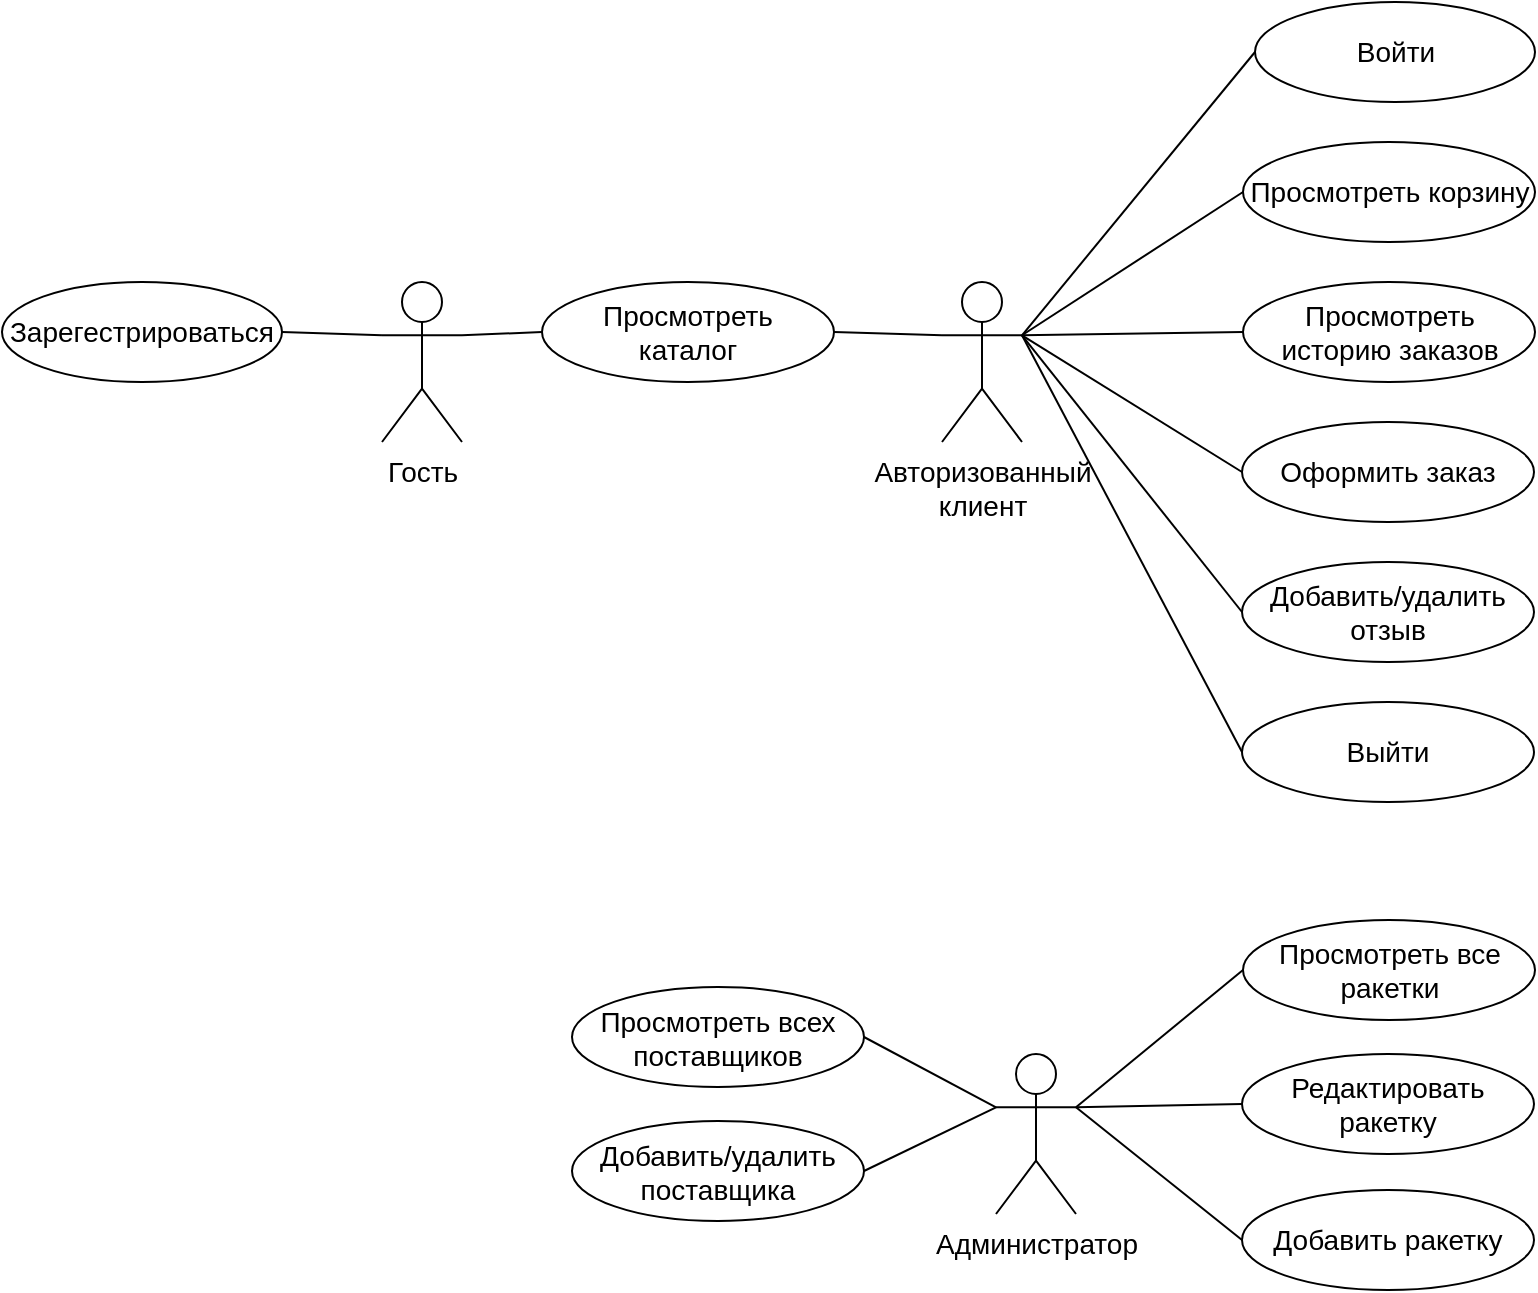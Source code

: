 <mxfile version="24.5.3" type="device">
  <diagram id="gvh3Hm5pyqRmRrKiED2f" name="Страница — 2">
    <mxGraphModel dx="478" dy="684" grid="0" gridSize="10" guides="1" tooltips="1" connect="1" arrows="1" fold="1" page="1" pageScale="1" pageWidth="827" pageHeight="1169" math="0" shadow="0">
      <root>
        <mxCell id="0" />
        <mxCell id="1" parent="0" />
        <mxCell id="bBu1zgxIarCQx-9ZuRau-4" style="edgeStyle=none;rounded=0;orthogonalLoop=1;jettySize=auto;html=1;entryX=1;entryY=0.5;entryDx=0;entryDy=0;strokeColor=default;align=center;verticalAlign=middle;fontFamily=Helvetica;fontSize=14;fontColor=default;labelBackgroundColor=default;endArrow=none;endFill=0;exitX=0;exitY=0.333;exitDx=0;exitDy=0;exitPerimeter=0;" parent="1" source="KgC3VI3_XV5hWjITczKB-27" target="bBu1zgxIarCQx-9ZuRau-2" edge="1">
          <mxGeometry relative="1" as="geometry">
            <mxPoint x="518" y="560" as="sourcePoint" />
          </mxGeometry>
        </mxCell>
        <mxCell id="bBu1zgxIarCQx-9ZuRau-5" style="edgeStyle=none;rounded=0;orthogonalLoop=1;jettySize=auto;html=1;exitX=1;exitY=0.333;exitDx=0;exitDy=0;exitPerimeter=0;entryX=0;entryY=0.5;entryDx=0;entryDy=0;strokeColor=default;align=center;verticalAlign=middle;fontFamily=Helvetica;fontSize=14;fontColor=default;labelBackgroundColor=default;endArrow=none;endFill=0;" parent="1" source="KgC3VI3_XV5hWjITczKB-27" target="bBu1zgxIarCQx-9ZuRau-1" edge="1">
          <mxGeometry relative="1" as="geometry" />
        </mxCell>
        <mxCell id="HsQEB7sMwdgDtGSgqcQV-1" style="rounded=0;orthogonalLoop=1;jettySize=auto;html=1;exitX=0;exitY=0.333;exitDx=0;exitDy=0;exitPerimeter=0;entryX=1;entryY=0.5;entryDx=0;entryDy=0;endArrow=none;endFill=0;" parent="1" source="KgC3VI3_XV5hWjITczKB-27" target="KgC3VI3_XV5hWjITczKB-37" edge="1">
          <mxGeometry relative="1" as="geometry" />
        </mxCell>
        <mxCell id="KgC3VI3_XV5hWjITczKB-27" value="Администратор" style="shape=umlActor;verticalLabelPosition=bottom;verticalAlign=top;html=1;outlineConnect=0;fontSize=14;container=0;" parent="1" vertex="1">
          <mxGeometry x="527" y="566" width="40" height="80" as="geometry" />
        </mxCell>
        <mxCell id="KgC3VI3_XV5hWjITczKB-35" value="" style="edgeStyle=none;shape=connector;rounded=0;orthogonalLoop=1;jettySize=auto;html=1;exitX=1;exitY=0.333;exitDx=0;exitDy=0;exitPerimeter=0;entryX=0;entryY=0.5;entryDx=0;entryDy=0;labelBackgroundColor=default;strokeColor=default;align=center;verticalAlign=middle;fontFamily=Helvetica;fontSize=14;fontColor=default;endArrow=none;endFill=0;" parent="1" source="KgC3VI3_XV5hWjITczKB-27" target="KgC3VI3_XV5hWjITczKB-36" edge="1">
          <mxGeometry relative="1" as="geometry">
            <mxPoint x="328" y="732" as="targetPoint" />
            <mxPoint x="577" y="563" as="sourcePoint" />
          </mxGeometry>
        </mxCell>
        <mxCell id="KgC3VI3_XV5hWjITczKB-36" value="Добавить ракетку" style="ellipse;whiteSpace=wrap;html=1;flipV=0;flipH=0;fontSize=14;container=0;" parent="1" vertex="1">
          <mxGeometry x="650" y="634" width="146" height="50" as="geometry" />
        </mxCell>
        <mxCell id="KgC3VI3_XV5hWjITczKB-37" value="Добавить/удалить&lt;br style=&quot;border-color: var(--border-color);&quot;&gt;поставщика" style="ellipse;whiteSpace=wrap;html=1;flipV=0;flipH=0;fontSize=14;container=0;" parent="1" vertex="1">
          <mxGeometry x="315" y="599.5" width="146" height="50" as="geometry" />
        </mxCell>
        <mxCell id="KgC3VI3_XV5hWjITczKB-3" value="Гость" style="shape=umlActor;verticalLabelPosition=bottom;verticalAlign=top;html=1;outlineConnect=0;flipV=0;flipH=0;fontSize=14;container=0;" parent="1" vertex="1">
          <mxGeometry x="220" y="180" width="40" height="80" as="geometry" />
        </mxCell>
        <mxCell id="KgC3VI3_XV5hWjITczKB-4" value="Авторизованный&lt;br style=&quot;font-size: 14px;&quot;&gt;клиент" style="shape=umlActor;verticalLabelPosition=bottom;verticalAlign=top;html=1;outlineConnect=0;flipV=0;flipH=0;fontSize=14;container=0;" parent="1" vertex="1">
          <mxGeometry x="500" y="180" width="40" height="80" as="geometry" />
        </mxCell>
        <mxCell id="KgC3VI3_XV5hWjITczKB-5" style="edgeStyle=none;shape=connector;rounded=0;orthogonalLoop=1;jettySize=auto;html=1;exitX=1;exitY=0.333;exitDx=0;exitDy=0;exitPerimeter=0;entryX=0;entryY=0.5;entryDx=0;entryDy=0;labelBackgroundColor=default;strokeColor=default;align=center;verticalAlign=middle;fontFamily=Helvetica;fontSize=14;fontColor=default;endArrow=none;endFill=0;" parent="1" source="KgC3VI3_XV5hWjITczKB-4" target="KgC3VI3_XV5hWjITczKB-14" edge="1">
          <mxGeometry relative="1" as="geometry" />
        </mxCell>
        <mxCell id="KgC3VI3_XV5hWjITczKB-6" style="edgeStyle=none;shape=connector;rounded=0;orthogonalLoop=1;jettySize=auto;html=1;exitX=1;exitY=0.333;exitDx=0;exitDy=0;exitPerimeter=0;entryX=0;entryY=0.5;entryDx=0;entryDy=0;labelBackgroundColor=default;strokeColor=default;align=center;verticalAlign=middle;fontFamily=Helvetica;fontSize=14;fontColor=default;endArrow=none;endFill=0;" parent="1" source="KgC3VI3_XV5hWjITczKB-4" target="KgC3VI3_XV5hWjITczKB-19" edge="1">
          <mxGeometry relative="1" as="geometry">
            <mxPoint x="690.0" y="466.5" as="targetPoint" />
          </mxGeometry>
        </mxCell>
        <mxCell id="KgC3VI3_XV5hWjITczKB-7" style="edgeStyle=none;shape=connector;rounded=0;orthogonalLoop=1;jettySize=auto;html=1;exitX=1;exitY=0.333;exitDx=0;exitDy=0;exitPerimeter=0;entryX=0;entryY=0.5;entryDx=0;entryDy=0;labelBackgroundColor=default;strokeColor=default;align=center;verticalAlign=middle;fontFamily=Helvetica;fontSize=14;fontColor=default;endArrow=none;endFill=0;" parent="1" source="KgC3VI3_XV5hWjITczKB-4" target="KgC3VI3_XV5hWjITczKB-15" edge="1">
          <mxGeometry relative="1" as="geometry" />
        </mxCell>
        <mxCell id="KgC3VI3_XV5hWjITczKB-8" style="edgeStyle=none;shape=connector;rounded=0;orthogonalLoop=1;jettySize=auto;html=1;exitX=1;exitY=0.333;exitDx=0;exitDy=0;exitPerimeter=0;entryX=0;entryY=0.5;entryDx=0;entryDy=0;labelBackgroundColor=default;strokeColor=default;align=center;verticalAlign=middle;fontFamily=Helvetica;fontSize=14;fontColor=default;endArrow=none;endFill=0;" parent="1" source="KgC3VI3_XV5hWjITczKB-4" target="KgC3VI3_XV5hWjITczKB-16" edge="1">
          <mxGeometry relative="1" as="geometry" />
        </mxCell>
        <mxCell id="KgC3VI3_XV5hWjITczKB-9" style="edgeStyle=none;shape=connector;rounded=0;orthogonalLoop=1;jettySize=auto;html=1;exitX=1;exitY=0.333;exitDx=0;exitDy=0;exitPerimeter=0;entryX=0;entryY=0.5;entryDx=0;entryDy=0;labelBackgroundColor=default;strokeColor=default;align=center;verticalAlign=middle;fontFamily=Helvetica;fontSize=14;fontColor=default;endArrow=none;endFill=0;" parent="1" source="KgC3VI3_XV5hWjITczKB-4" target="KgC3VI3_XV5hWjITczKB-18" edge="1">
          <mxGeometry relative="1" as="geometry">
            <mxPoint x="720.0" y="367.5" as="targetPoint" />
          </mxGeometry>
        </mxCell>
        <mxCell id="KgC3VI3_XV5hWjITczKB-10" value="Зарегестрироваться" style="ellipse;whiteSpace=wrap;html=1;flipV=0;flipH=0;fontSize=14;container=0;" parent="1" vertex="1">
          <mxGeometry x="30" y="180" width="140" height="50" as="geometry" />
        </mxCell>
        <mxCell id="KgC3VI3_XV5hWjITczKB-11" style="rounded=0;orthogonalLoop=1;jettySize=auto;html=1;exitX=0;exitY=0.5;exitDx=0;exitDy=0;endArrow=none;endFill=0;entryX=1;entryY=0.333;entryDx=0;entryDy=0;entryPerimeter=0;" parent="1" source="KgC3VI3_XV5hWjITczKB-17" target="KgC3VI3_XV5hWjITczKB-4" edge="1">
          <mxGeometry relative="1" as="geometry">
            <mxPoint x="560" y="210" as="targetPoint" />
          </mxGeometry>
        </mxCell>
        <mxCell id="KgC3VI3_XV5hWjITczKB-12" style="edgeStyle=none;shape=connector;rounded=0;orthogonalLoop=1;jettySize=auto;html=1;exitX=1;exitY=0.5;exitDx=0;exitDy=0;entryX=0;entryY=0.333;entryDx=0;entryDy=0;entryPerimeter=0;labelBackgroundColor=default;strokeColor=default;align=center;verticalAlign=middle;fontFamily=Helvetica;fontSize=11;fontColor=default;endArrow=none;endFill=0;" parent="1" source="KgC3VI3_XV5hWjITczKB-10" target="KgC3VI3_XV5hWjITczKB-3" edge="1">
          <mxGeometry relative="1" as="geometry" />
        </mxCell>
        <mxCell id="KgC3VI3_XV5hWjITczKB-13" value="" style="group" parent="1" vertex="1" connectable="0">
          <mxGeometry x="650" y="40" width="146.5" height="400" as="geometry" />
        </mxCell>
        <mxCell id="KgC3VI3_XV5hWjITczKB-14" value="Войти" style="ellipse;whiteSpace=wrap;html=1;flipV=0;flipH=0;fontSize=14;container=0;" parent="KgC3VI3_XV5hWjITczKB-13" vertex="1">
          <mxGeometry x="6.5" width="140" height="50" as="geometry" />
        </mxCell>
        <mxCell id="KgC3VI3_XV5hWjITczKB-15" value="Просмотреть корзину" style="ellipse;whiteSpace=wrap;html=1;flipV=0;flipH=0;fontSize=14;container=0;" parent="KgC3VI3_XV5hWjITczKB-13" vertex="1">
          <mxGeometry x="0.5" y="70" width="146" height="50" as="geometry" />
        </mxCell>
        <mxCell id="KgC3VI3_XV5hWjITczKB-16" value="Просмотреть &lt;br&gt;историю заказов" style="ellipse;whiteSpace=wrap;html=1;flipV=0;flipH=0;fontSize=14;container=0;" parent="KgC3VI3_XV5hWjITczKB-13" vertex="1">
          <mxGeometry x="0.5" y="140" width="146" height="50" as="geometry" />
        </mxCell>
        <mxCell id="KgC3VI3_XV5hWjITczKB-17" value="Оформить заказ" style="ellipse;whiteSpace=wrap;html=1;flipV=0;flipH=0;fontSize=14;container=0;" parent="KgC3VI3_XV5hWjITczKB-13" vertex="1">
          <mxGeometry y="210" width="146" height="50" as="geometry" />
        </mxCell>
        <mxCell id="KgC3VI3_XV5hWjITczKB-18" value="Добавить/удалить отзыв" style="ellipse;whiteSpace=wrap;html=1;flipV=0;flipH=0;fontSize=14;container=0;" parent="KgC3VI3_XV5hWjITczKB-13" vertex="1">
          <mxGeometry y="280" width="146" height="50" as="geometry" />
        </mxCell>
        <mxCell id="KgC3VI3_XV5hWjITczKB-19" value="Выйти" style="ellipse;whiteSpace=wrap;html=1;flipV=0;flipH=0;fontSize=14;container=0;" parent="KgC3VI3_XV5hWjITczKB-13" vertex="1">
          <mxGeometry y="350" width="146" height="50" as="geometry" />
        </mxCell>
        <mxCell id="KgC3VI3_XV5hWjITczKB-20" value="Просмотреть&lt;br style=&quot;border-color: var(--border-color);&quot;&gt;каталог" style="ellipse;whiteSpace=wrap;html=1;fontSize=14;container=0;" parent="1" vertex="1">
          <mxGeometry x="300" y="180" width="146" height="50" as="geometry" />
        </mxCell>
        <mxCell id="KgC3VI3_XV5hWjITczKB-21" style="edgeStyle=none;shape=connector;rounded=0;orthogonalLoop=1;jettySize=auto;html=1;exitX=1;exitY=0.333;exitDx=0;exitDy=0;exitPerimeter=0;entryX=0;entryY=0.5;entryDx=0;entryDy=0;labelBackgroundColor=default;strokeColor=default;align=center;verticalAlign=middle;fontFamily=Helvetica;fontSize=11;fontColor=default;endArrow=none;endFill=0;" parent="1" source="KgC3VI3_XV5hWjITczKB-3" target="KgC3VI3_XV5hWjITczKB-20" edge="1">
          <mxGeometry relative="1" as="geometry" />
        </mxCell>
        <mxCell id="KgC3VI3_XV5hWjITczKB-22" style="edgeStyle=none;shape=connector;rounded=0;orthogonalLoop=1;jettySize=auto;html=1;exitX=0;exitY=0.333;exitDx=0;exitDy=0;exitPerimeter=0;entryX=1;entryY=0.5;entryDx=0;entryDy=0;labelBackgroundColor=default;strokeColor=default;align=center;verticalAlign=middle;fontFamily=Helvetica;fontSize=11;fontColor=default;endArrow=none;endFill=0;" parent="1" source="KgC3VI3_XV5hWjITczKB-4" target="KgC3VI3_XV5hWjITczKB-20" edge="1">
          <mxGeometry relative="1" as="geometry" />
        </mxCell>
        <mxCell id="2FOBA9yftlI5AmWJWFGz-4" value="Редактировать&lt;br style=&quot;font-size: 14px;&quot;&gt;ракетку" style="ellipse;whiteSpace=wrap;html=1;fontSize=14;container=0;" parent="1" vertex="1">
          <mxGeometry x="650" y="566" width="146" height="50" as="geometry" />
        </mxCell>
        <mxCell id="2FOBA9yftlI5AmWJWFGz-6" style="edgeStyle=none;rounded=0;orthogonalLoop=1;jettySize=auto;html=1;strokeColor=default;align=center;verticalAlign=middle;fontFamily=Helvetica;fontSize=11;fontColor=default;labelBackgroundColor=default;endArrow=none;endFill=0;exitX=0;exitY=0.5;exitDx=0;exitDy=0;entryX=1;entryY=0.333;entryDx=0;entryDy=0;entryPerimeter=0;" parent="1" source="2FOBA9yftlI5AmWJWFGz-4" target="KgC3VI3_XV5hWjITczKB-27" edge="1">
          <mxGeometry relative="1" as="geometry">
            <mxPoint x="625" y="581" as="sourcePoint" />
            <mxPoint x="570" y="572" as="targetPoint" />
          </mxGeometry>
        </mxCell>
        <mxCell id="bBu1zgxIarCQx-9ZuRau-1" value="Просмотреть все ракетки" style="ellipse;whiteSpace=wrap;html=1;flipV=0;flipH=0;fontSize=14;container=0;" parent="1" vertex="1">
          <mxGeometry x="650.5" y="499" width="146" height="50" as="geometry" />
        </mxCell>
        <mxCell id="bBu1zgxIarCQx-9ZuRau-2" value="Просмотреть всех поставщиков" style="ellipse;whiteSpace=wrap;html=1;flipV=0;flipH=0;fontSize=14;container=0;" parent="1" vertex="1">
          <mxGeometry x="315" y="532.5" width="146" height="50" as="geometry" />
        </mxCell>
      </root>
    </mxGraphModel>
  </diagram>
</mxfile>
